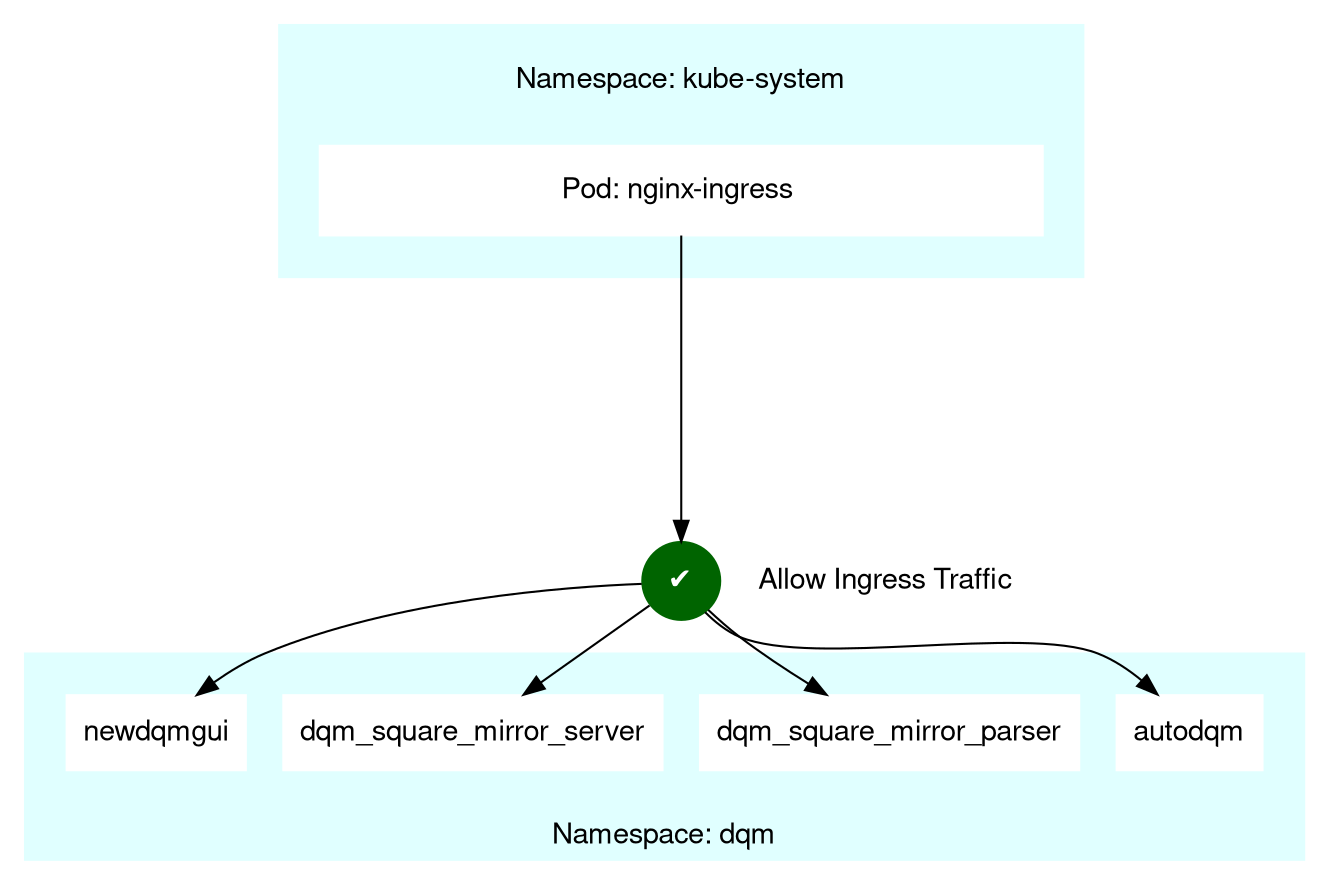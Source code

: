 digraph G {

	fontname="Helvetica,Arial,sans-serif"
	node [fontname="Helvetica,Arial,sans-serif"]
	edge [fontname="Helvetica,Arial,sans-serif"]
    node [shape=box, style=filled, color=white]

	subgraph cluster_0 {
		style=filled;
		color=lightcyan;
		node [style=filled, color=white, shape=box];
		nginx_ingress [label="    Pod: nginx-ingress     ", margin="1.4,0.2"]
		label = " \nNamespace: kube-system";
		labeljust="c"
		margin=20;
	}

	subgraph cluster_1 {
	    style=filled;
		color=lightcyan;
		node [style=filled, shape=box];
		label = "Namespace: dqm";
		labelloc=b;
		labeljust="c"
		margin=20;
		
        autodqm[label="autodqm", labeljust="c"]
        dqm_square_mirror_parser[label="dqm_square_mirror_parser", labeljust="c"]
        dqm_square_mirror_server[label="dqm_square_mirror_server", labeljust="c"]
        newdqmgui[label="newdqmgui", labeljust="c"]


	}
	subgraph cluster_4 {
		color=white
		allow_label[color=white, margin=0, label="Allow Ingress Traffic"]
		tick[shape=circle, style=filled, color=darkgreen, fontcolor=white label=<&#10004;>]
	}
	
	
	nginx_ingress -> tick[minlen=4]

	tick -> autodqm
	tick -> dqm_square_mirror_parser
	tick -> dqm_square_mirror_server
	tick -> newdqmgui


}
